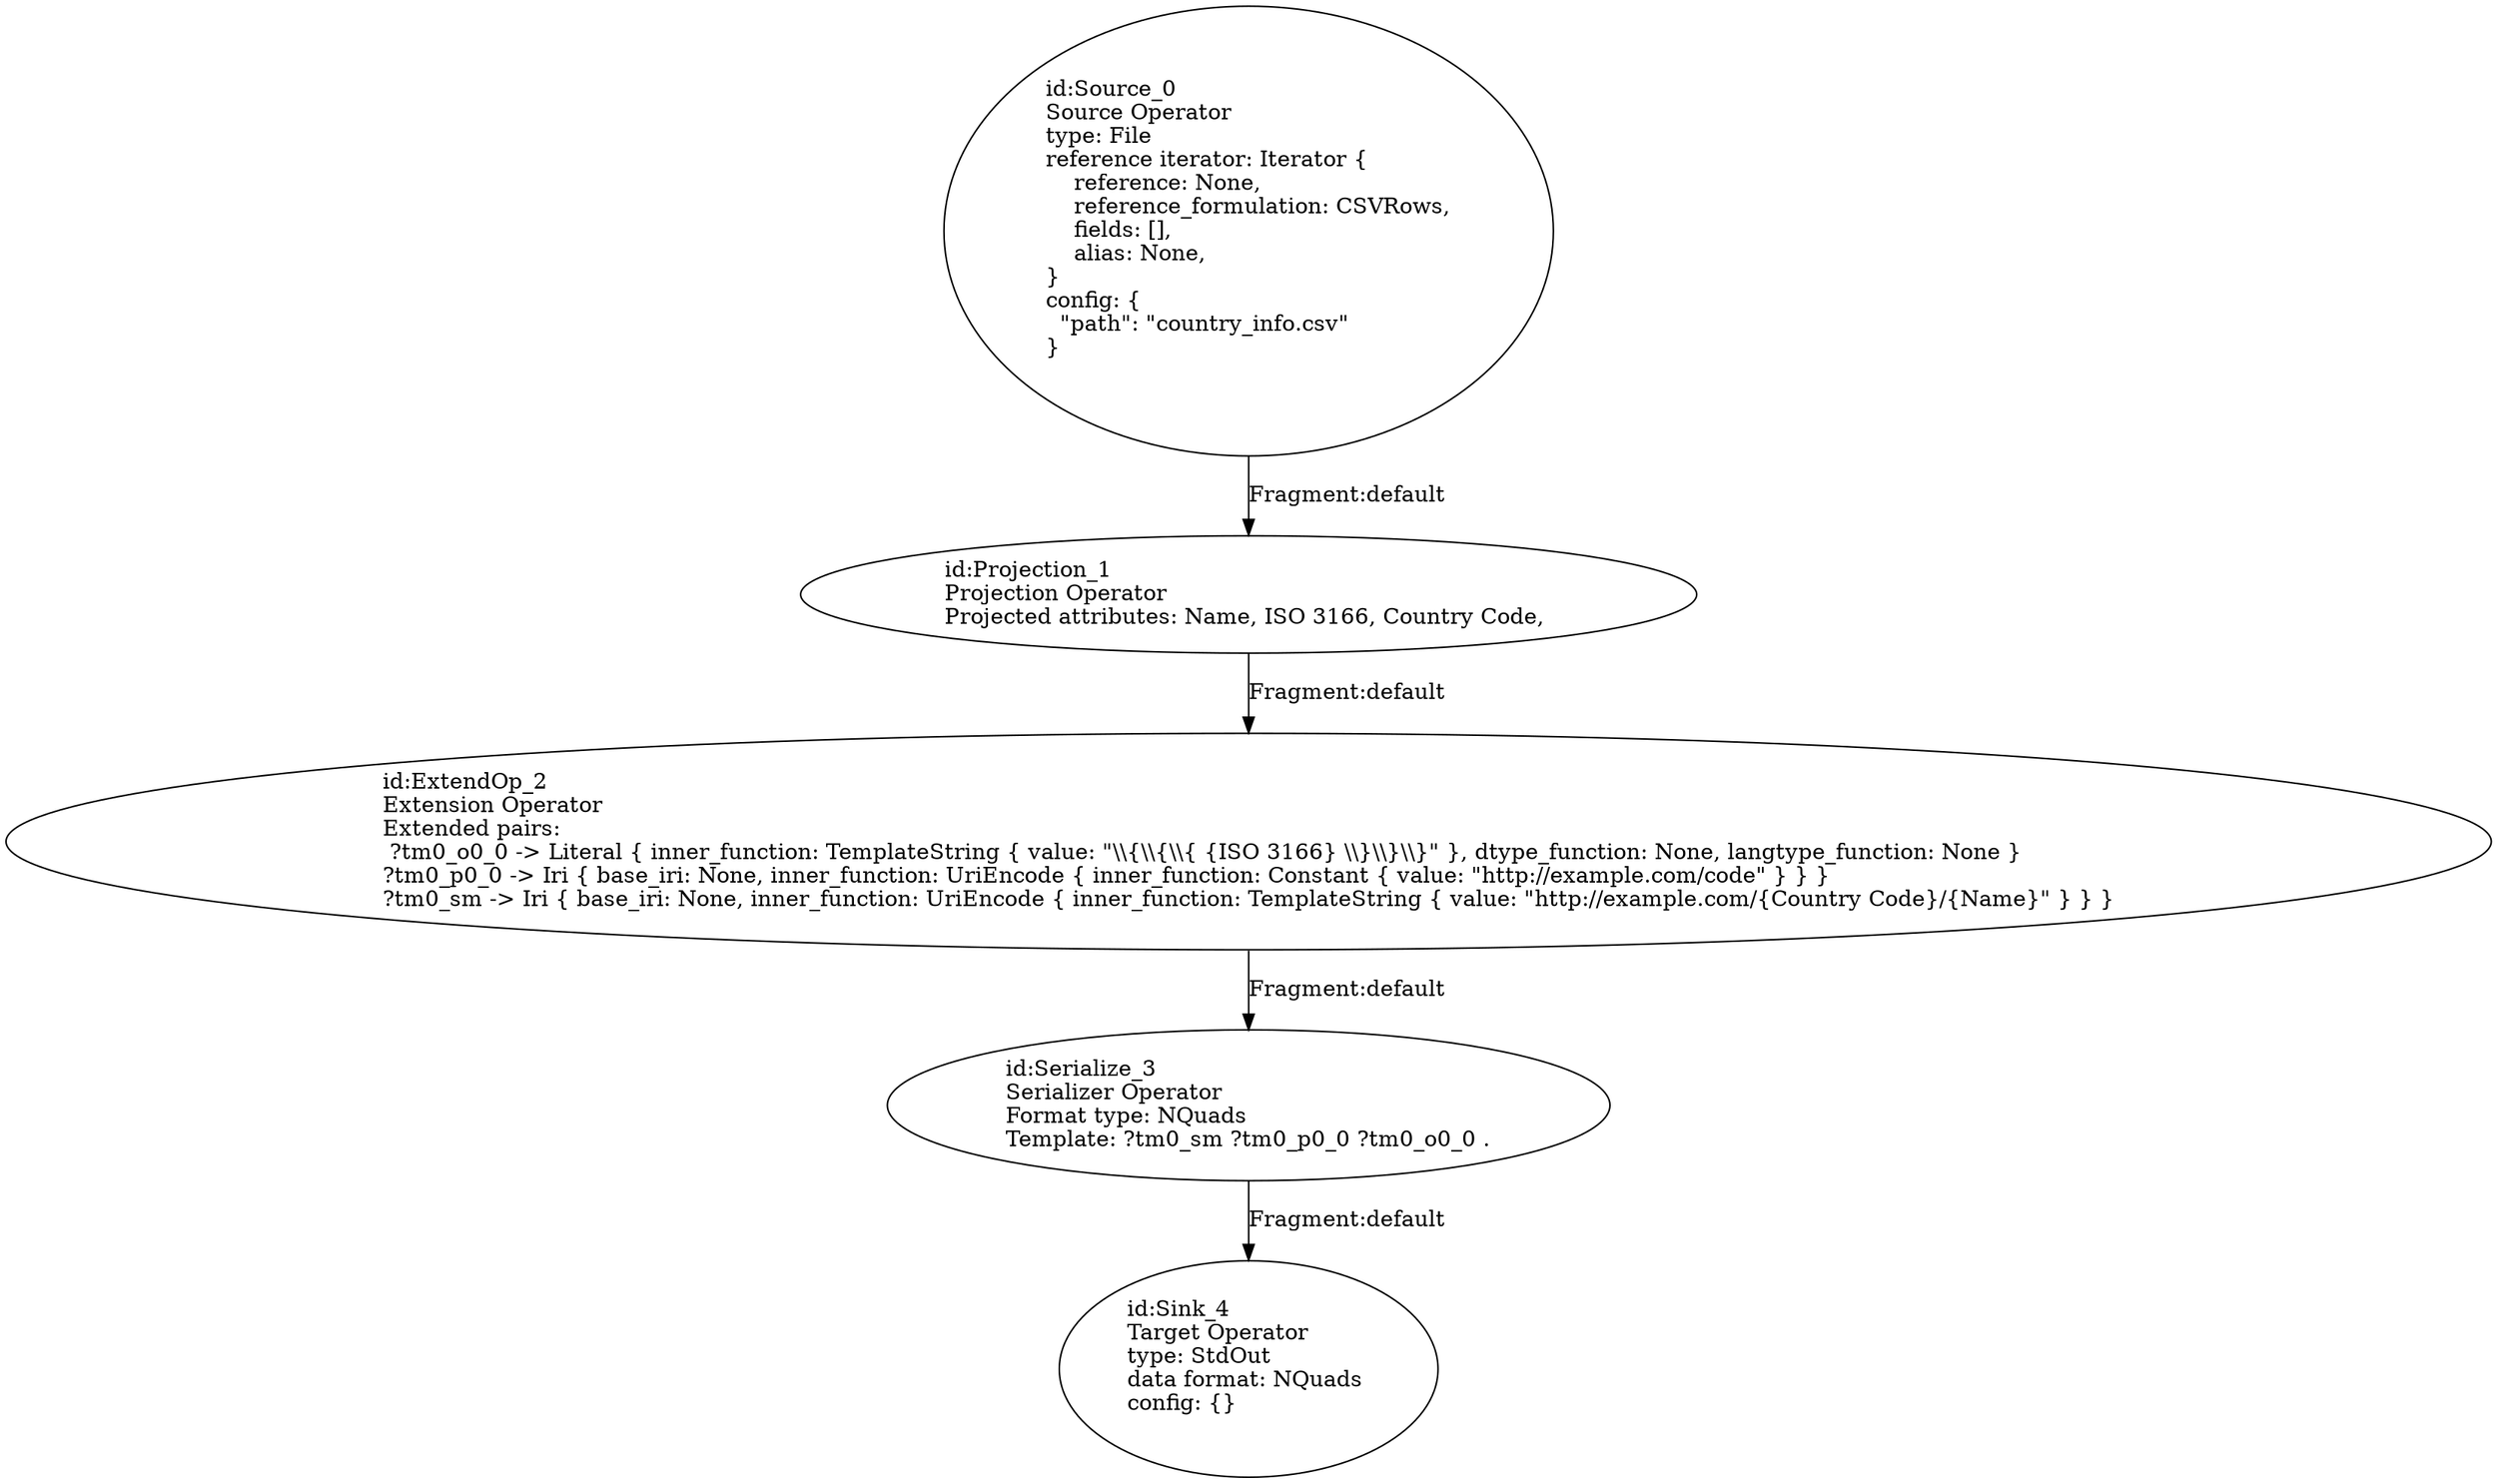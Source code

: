 digraph {
    0 [ label = "id:Source_0 \lSource Operator\ltype: File \lreference iterator: Iterator {\l    reference: None,\l    reference_formulation: CSVRows,\l    fields: [],\l    alias: None,\l} \lconfig: {\l  \"path\": \"country_info.csv\"\l}\l             " ]
    1 [ label = "id:Projection_1 \lProjection Operator\lProjected attributes: Name, ISO 3166, Country Code, " ]
    2 [ label = "id:ExtendOp_2 \lExtension Operator\lExtended pairs: \l ?tm0_o0_0 -> Literal { inner_function: TemplateString { value: \"\\\\{\\\\{\\\\{ {ISO 3166} \\\\}\\\\}\\\\}\" }, dtype_function: None, langtype_function: None }\l?tm0_p0_0 -> Iri { base_iri: None, inner_function: UriEncode { inner_function: Constant { value: \"http://example.com/code\" } } }\l?tm0_sm -> Iri { base_iri: None, inner_function: UriEncode { inner_function: TemplateString { value: \"http://example.com/{Country Code}/{Name}\" } } }" ]
    3 [ label = "id:Serialize_3 \lSerializer Operator\lFormat type: NQuads\lTemplate: ?tm0_sm ?tm0_p0_0 ?tm0_o0_0 ." ]
    4 [ label = "id:Sink_4 \lTarget Operator\ltype: StdOut \ldata format: NQuads \lconfig: {}\l             " ]
    0 -> 1 [ label = "Fragment:default" ]
    1 -> 2 [ label = "Fragment:default" ]
    2 -> 3 [ label = "Fragment:default" ]
    3 -> 4 [ label = "Fragment:default" ]
}
